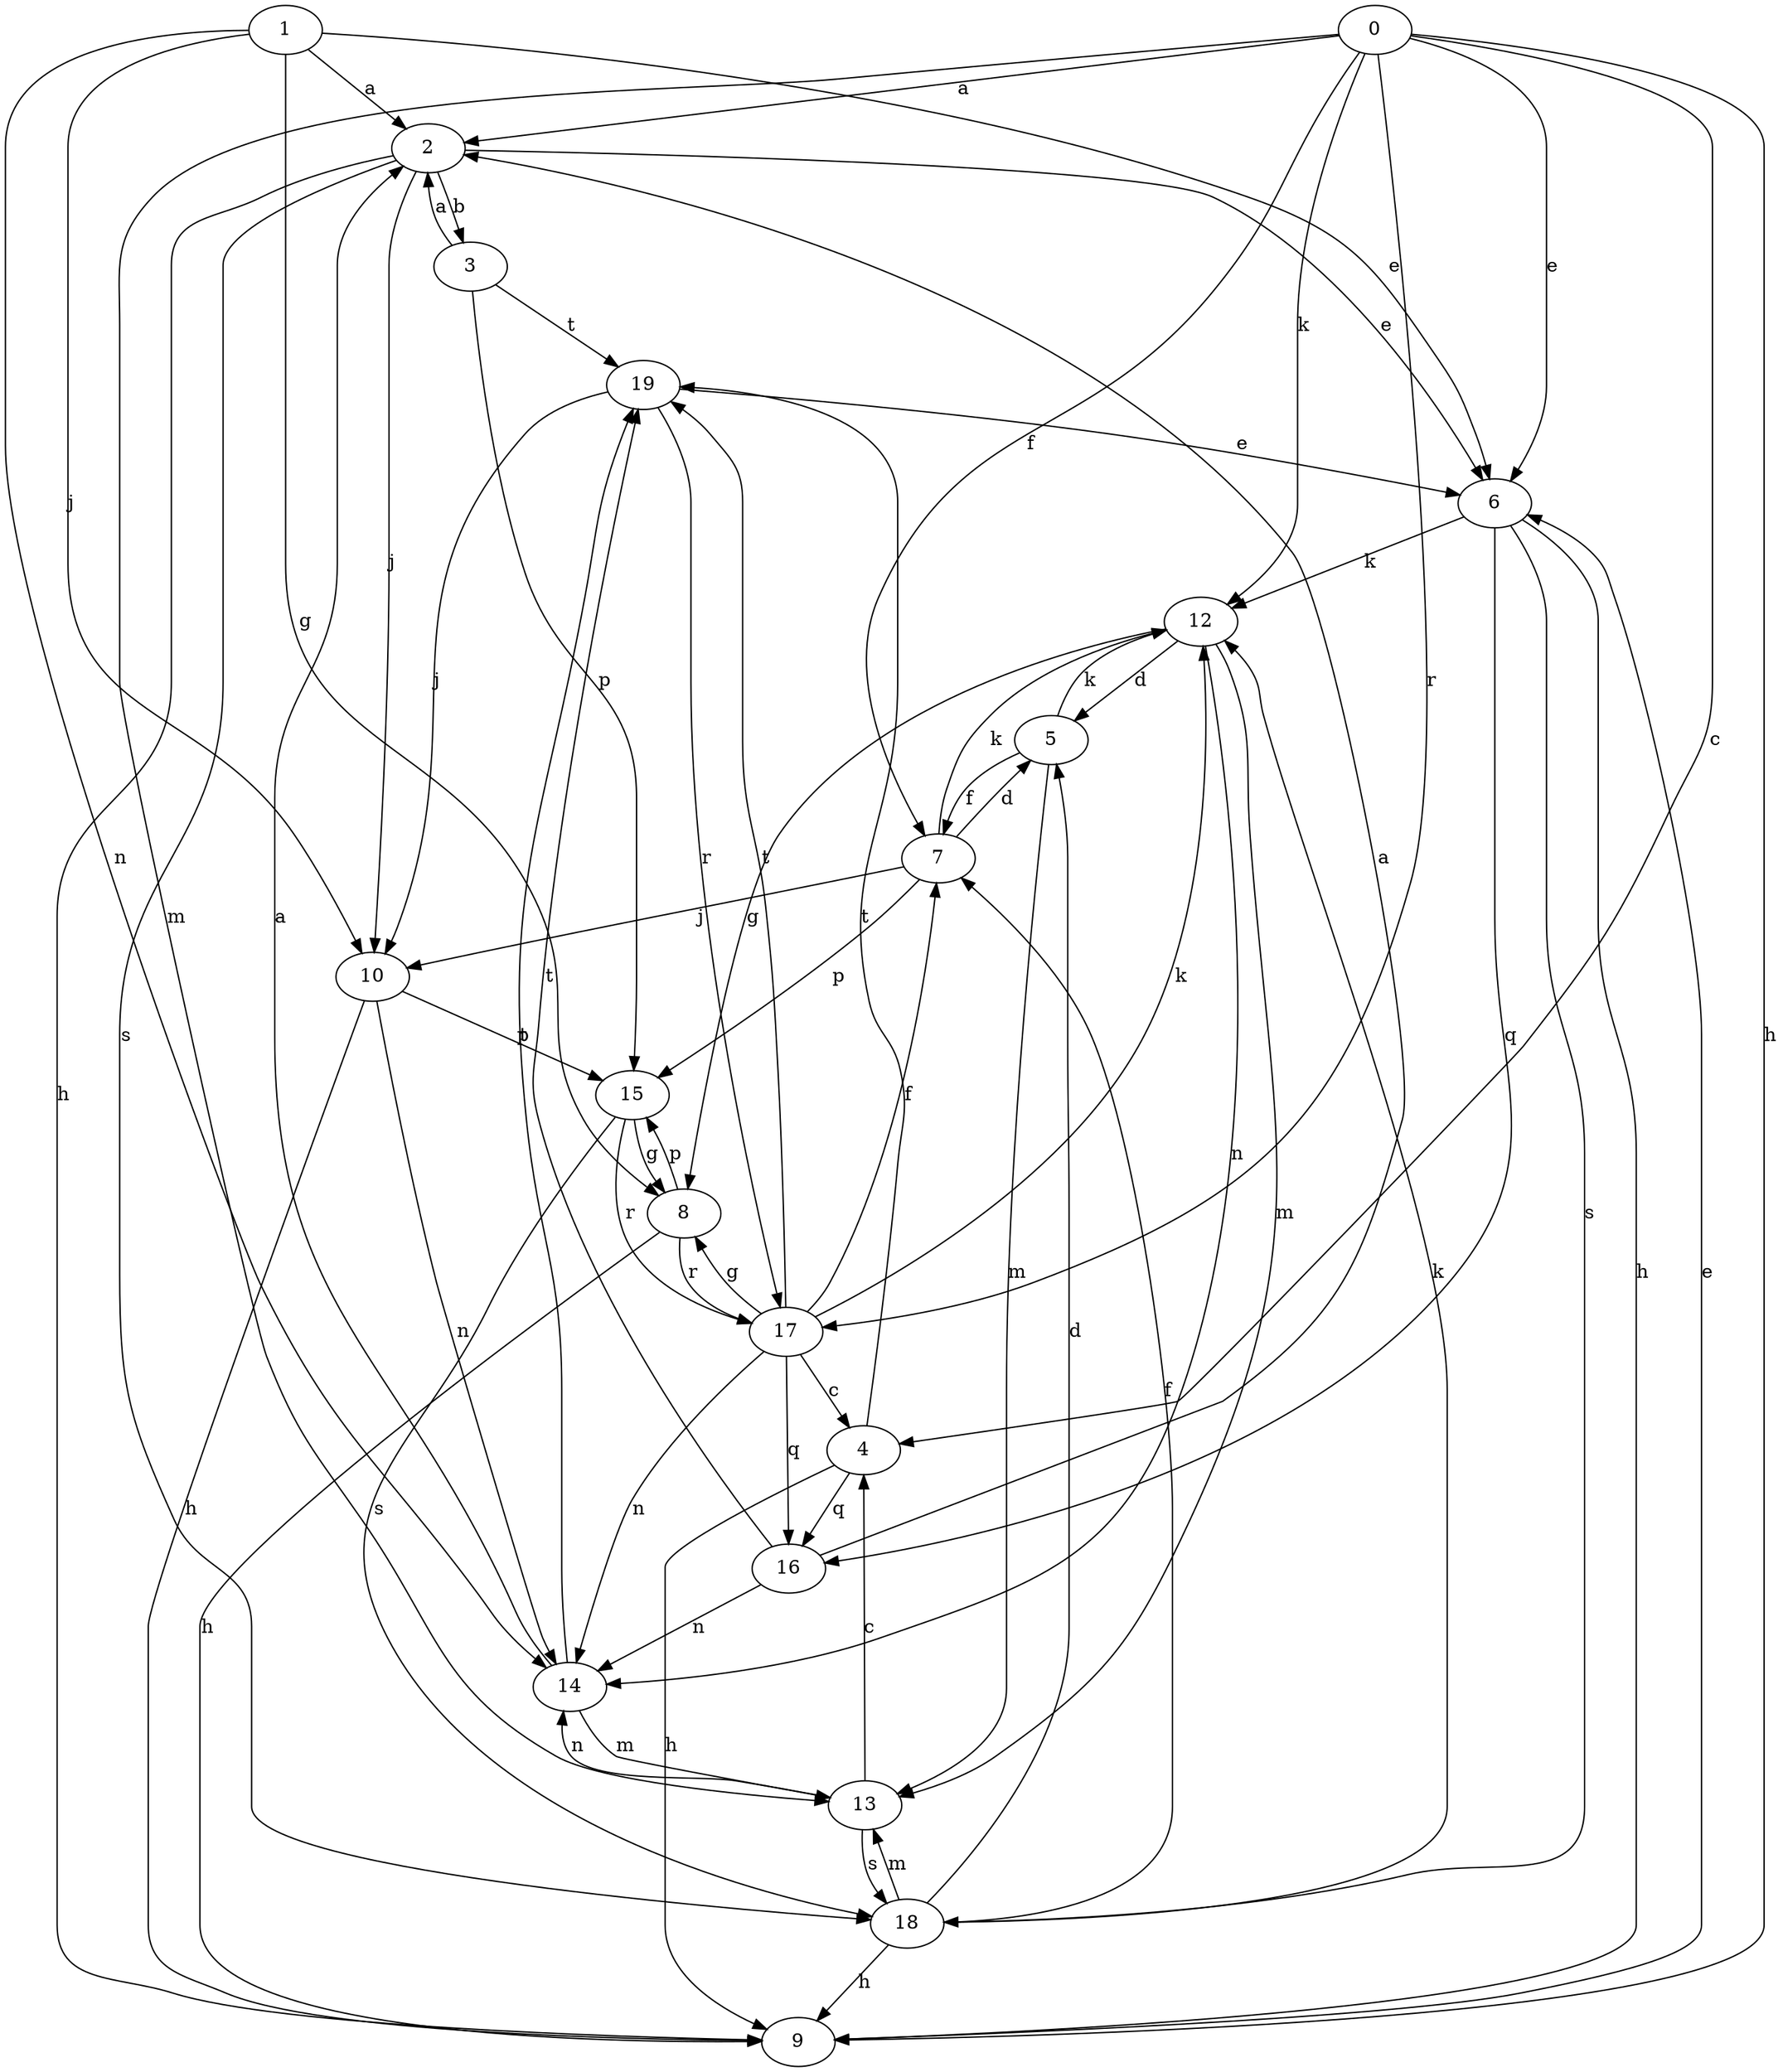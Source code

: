 strict digraph  {
0;
1;
2;
3;
4;
5;
6;
7;
8;
9;
10;
12;
13;
14;
15;
16;
17;
18;
19;
0 -> 2  [label=a];
0 -> 4  [label=c];
0 -> 6  [label=e];
0 -> 7  [label=f];
0 -> 9  [label=h];
0 -> 12  [label=k];
0 -> 13  [label=m];
0 -> 17  [label=r];
1 -> 2  [label=a];
1 -> 6  [label=e];
1 -> 8  [label=g];
1 -> 10  [label=j];
1 -> 14  [label=n];
2 -> 3  [label=b];
2 -> 6  [label=e];
2 -> 9  [label=h];
2 -> 10  [label=j];
2 -> 18  [label=s];
3 -> 2  [label=a];
3 -> 15  [label=p];
3 -> 19  [label=t];
4 -> 9  [label=h];
4 -> 16  [label=q];
4 -> 19  [label=t];
5 -> 7  [label=f];
5 -> 12  [label=k];
5 -> 13  [label=m];
6 -> 9  [label=h];
6 -> 12  [label=k];
6 -> 16  [label=q];
6 -> 18  [label=s];
7 -> 5  [label=d];
7 -> 10  [label=j];
7 -> 12  [label=k];
7 -> 15  [label=p];
8 -> 9  [label=h];
8 -> 15  [label=p];
8 -> 17  [label=r];
9 -> 6  [label=e];
10 -> 9  [label=h];
10 -> 14  [label=n];
10 -> 15  [label=p];
12 -> 5  [label=d];
12 -> 8  [label=g];
12 -> 13  [label=m];
12 -> 14  [label=n];
13 -> 4  [label=c];
13 -> 14  [label=n];
13 -> 18  [label=s];
14 -> 2  [label=a];
14 -> 13  [label=m];
14 -> 19  [label=t];
15 -> 8  [label=g];
15 -> 17  [label=r];
15 -> 18  [label=s];
16 -> 2  [label=a];
16 -> 14  [label=n];
16 -> 19  [label=t];
17 -> 4  [label=c];
17 -> 7  [label=f];
17 -> 8  [label=g];
17 -> 12  [label=k];
17 -> 14  [label=n];
17 -> 16  [label=q];
17 -> 19  [label=t];
18 -> 5  [label=d];
18 -> 7  [label=f];
18 -> 9  [label=h];
18 -> 12  [label=k];
18 -> 13  [label=m];
19 -> 6  [label=e];
19 -> 10  [label=j];
19 -> 17  [label=r];
}
